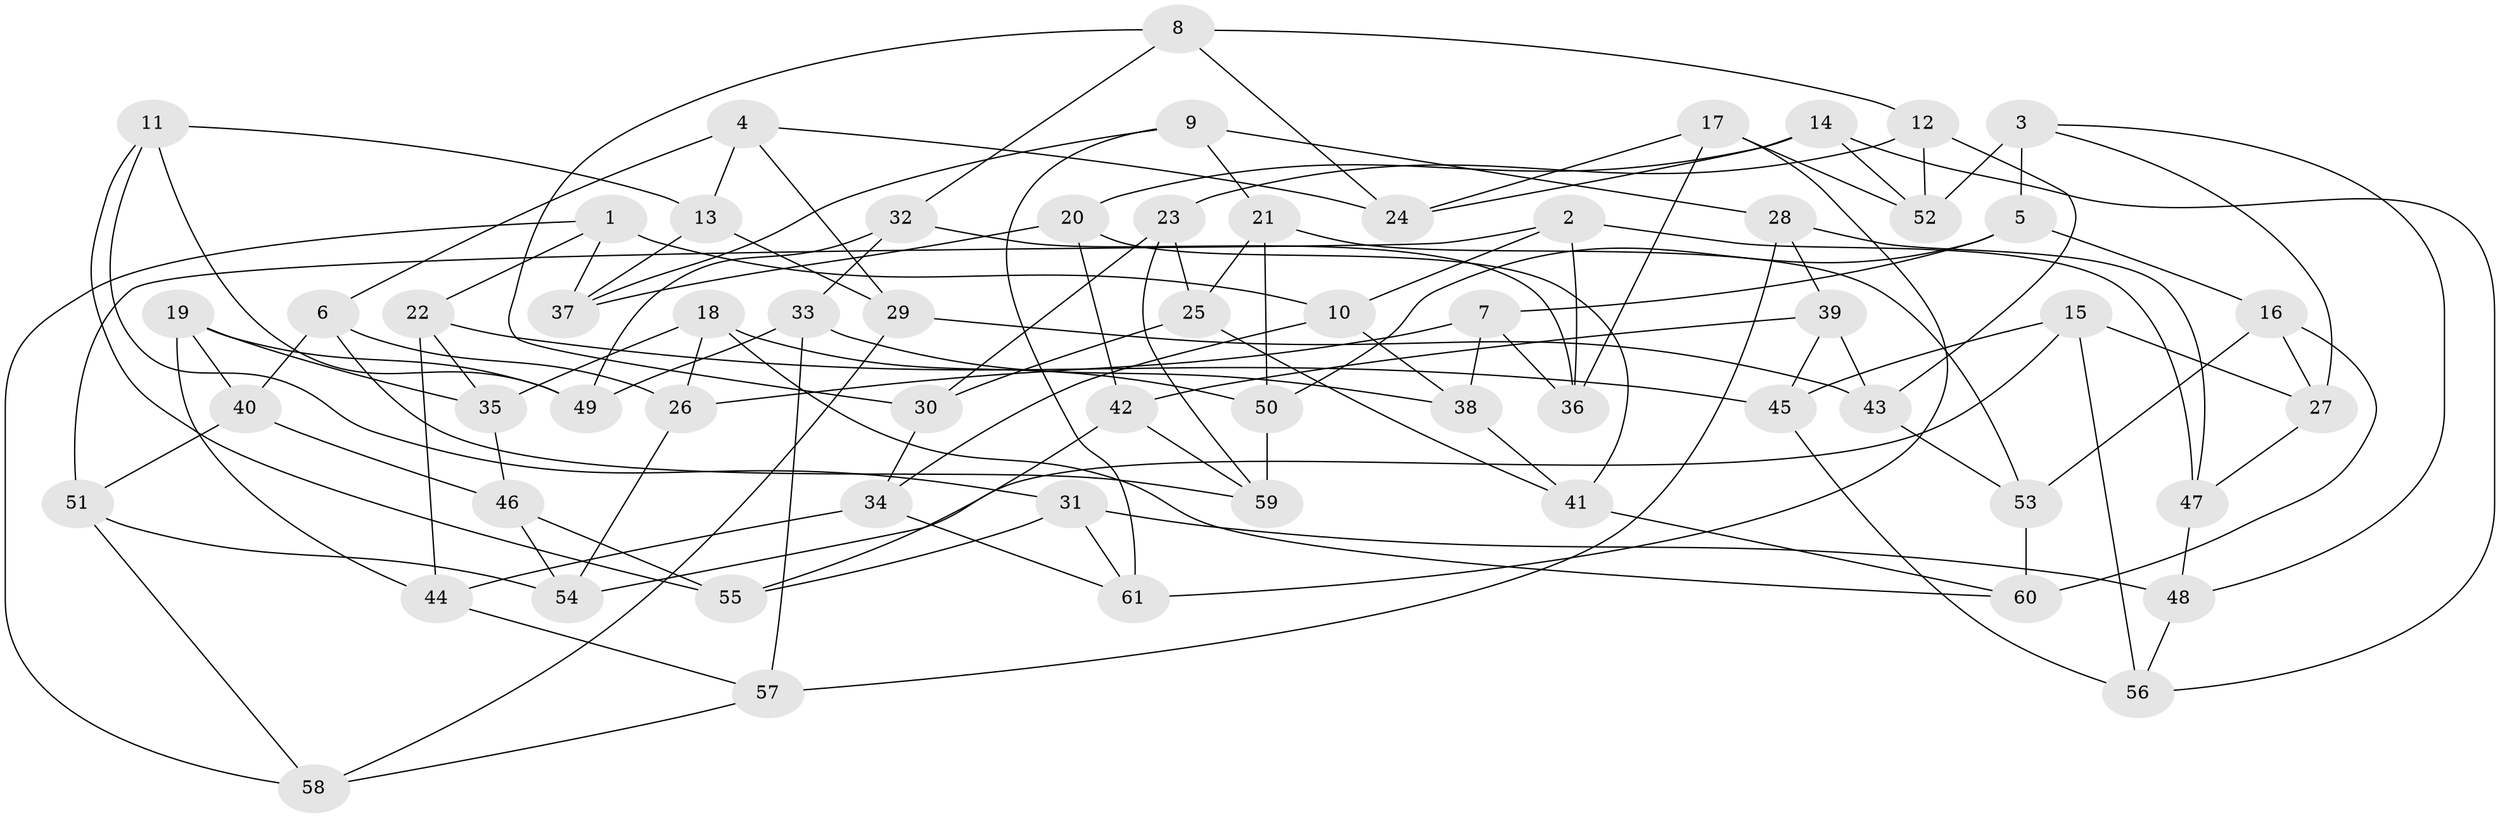 // coarse degree distribution, {4: 0.4722222222222222, 5: 0.16666666666666666, 8: 0.027777777777777776, 3: 0.2222222222222222, 7: 0.027777777777777776, 6: 0.05555555555555555, 9: 0.027777777777777776}
// Generated by graph-tools (version 1.1) at 2025/01/03/04/25 22:01:07]
// undirected, 61 vertices, 122 edges
graph export_dot {
graph [start="1"]
  node [color=gray90,style=filled];
  1;
  2;
  3;
  4;
  5;
  6;
  7;
  8;
  9;
  10;
  11;
  12;
  13;
  14;
  15;
  16;
  17;
  18;
  19;
  20;
  21;
  22;
  23;
  24;
  25;
  26;
  27;
  28;
  29;
  30;
  31;
  32;
  33;
  34;
  35;
  36;
  37;
  38;
  39;
  40;
  41;
  42;
  43;
  44;
  45;
  46;
  47;
  48;
  49;
  50;
  51;
  52;
  53;
  54;
  55;
  56;
  57;
  58;
  59;
  60;
  61;
  1 -- 37;
  1 -- 10;
  1 -- 58;
  1 -- 22;
  2 -- 47;
  2 -- 36;
  2 -- 51;
  2 -- 10;
  3 -- 48;
  3 -- 5;
  3 -- 27;
  3 -- 52;
  4 -- 29;
  4 -- 6;
  4 -- 13;
  4 -- 24;
  5 -- 50;
  5 -- 16;
  5 -- 7;
  6 -- 40;
  6 -- 59;
  6 -- 26;
  7 -- 26;
  7 -- 36;
  7 -- 38;
  8 -- 24;
  8 -- 30;
  8 -- 32;
  8 -- 12;
  9 -- 28;
  9 -- 21;
  9 -- 37;
  9 -- 61;
  10 -- 38;
  10 -- 34;
  11 -- 55;
  11 -- 13;
  11 -- 49;
  11 -- 31;
  12 -- 52;
  12 -- 23;
  12 -- 43;
  13 -- 37;
  13 -- 29;
  14 -- 24;
  14 -- 56;
  14 -- 20;
  14 -- 52;
  15 -- 27;
  15 -- 45;
  15 -- 54;
  15 -- 56;
  16 -- 60;
  16 -- 53;
  16 -- 27;
  17 -- 52;
  17 -- 61;
  17 -- 24;
  17 -- 36;
  18 -- 60;
  18 -- 35;
  18 -- 50;
  18 -- 26;
  19 -- 49;
  19 -- 44;
  19 -- 40;
  19 -- 35;
  20 -- 37;
  20 -- 41;
  20 -- 42;
  21 -- 50;
  21 -- 53;
  21 -- 25;
  22 -- 45;
  22 -- 35;
  22 -- 44;
  23 -- 30;
  23 -- 59;
  23 -- 25;
  25 -- 30;
  25 -- 41;
  26 -- 54;
  27 -- 47;
  28 -- 39;
  28 -- 47;
  28 -- 57;
  29 -- 58;
  29 -- 43;
  30 -- 34;
  31 -- 55;
  31 -- 61;
  31 -- 48;
  32 -- 33;
  32 -- 36;
  32 -- 49;
  33 -- 38;
  33 -- 57;
  33 -- 49;
  34 -- 44;
  34 -- 61;
  35 -- 46;
  38 -- 41;
  39 -- 45;
  39 -- 43;
  39 -- 42;
  40 -- 46;
  40 -- 51;
  41 -- 60;
  42 -- 59;
  42 -- 55;
  43 -- 53;
  44 -- 57;
  45 -- 56;
  46 -- 54;
  46 -- 55;
  47 -- 48;
  48 -- 56;
  50 -- 59;
  51 -- 54;
  51 -- 58;
  53 -- 60;
  57 -- 58;
}
